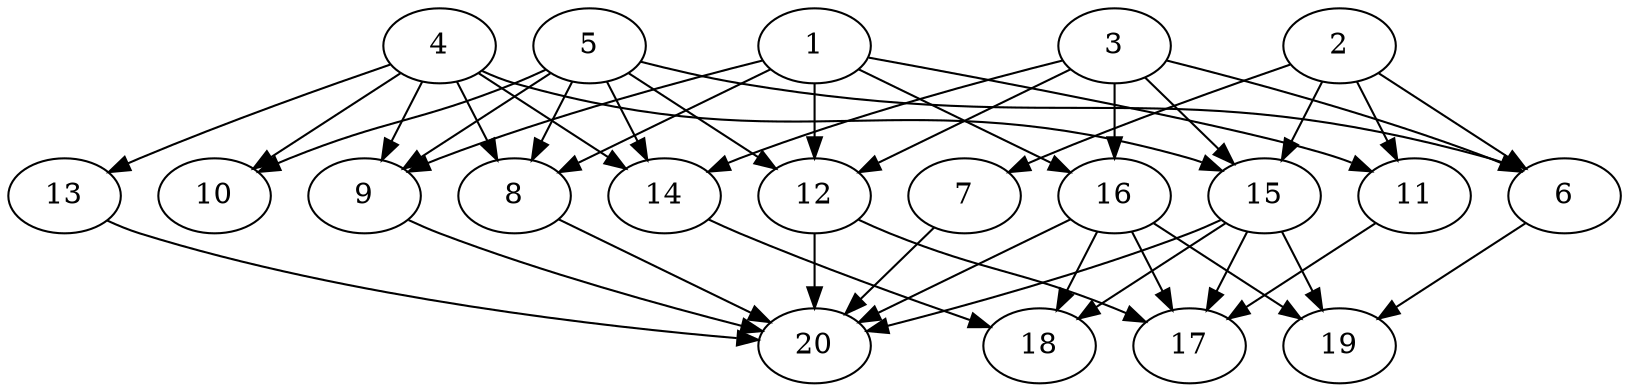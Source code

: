 // DAG automatically generated by daggen at Tue Jul 23 14:29:40 2019
// ./daggen --dot -n 20 --ccr 0.3 --fat 0.7 --regular 0.5 --density 0.7 --mindata 5242880 --maxdata 52428800 
digraph G {
  1 [size="103164587", alpha="0.01", expect_size="30949376"] 
  1 -> 8 [size ="30949376"]
  1 -> 9 [size ="30949376"]
  1 -> 11 [size ="30949376"]
  1 -> 12 [size ="30949376"]
  1 -> 16 [size ="30949376"]
  2 [size="113674240", alpha="0.18", expect_size="34102272"] 
  2 -> 6 [size ="34102272"]
  2 -> 7 [size ="34102272"]
  2 -> 11 [size ="34102272"]
  2 -> 15 [size ="34102272"]
  3 [size="90760533", alpha="0.14", expect_size="27228160"] 
  3 -> 6 [size ="27228160"]
  3 -> 12 [size ="27228160"]
  3 -> 14 [size ="27228160"]
  3 -> 15 [size ="27228160"]
  3 -> 16 [size ="27228160"]
  4 [size="166809600", alpha="0.18", expect_size="50042880"] 
  4 -> 8 [size ="50042880"]
  4 -> 9 [size ="50042880"]
  4 -> 10 [size ="50042880"]
  4 -> 13 [size ="50042880"]
  4 -> 14 [size ="50042880"]
  4 -> 15 [size ="50042880"]
  5 [size="37314560", alpha="0.11", expect_size="11194368"] 
  5 -> 6 [size ="11194368"]
  5 -> 8 [size ="11194368"]
  5 -> 9 [size ="11194368"]
  5 -> 10 [size ="11194368"]
  5 -> 12 [size ="11194368"]
  5 -> 14 [size ="11194368"]
  6 [size="88917333", alpha="0.15", expect_size="26675200"] 
  6 -> 19 [size ="26675200"]
  7 [size="61071360", alpha="0.16", expect_size="18321408"] 
  7 -> 20 [size ="18321408"]
  8 [size="49872213", alpha="0.16", expect_size="14961664"] 
  8 -> 20 [size ="14961664"]
  9 [size="18766507", alpha="0.06", expect_size="5629952"] 
  9 -> 20 [size ="5629952"]
  10 [size="104202240", alpha="0.04", expect_size="31260672"] 
  11 [size="49749333", alpha="0.16", expect_size="14924800"] 
  11 -> 17 [size ="14924800"]
  12 [size="58173440", alpha="0.09", expect_size="17452032"] 
  12 -> 17 [size ="17452032"]
  12 -> 20 [size ="17452032"]
  13 [size="40963413", alpha="0.16", expect_size="12289024"] 
  13 -> 20 [size ="12289024"]
  14 [size="151050240", alpha="0.13", expect_size="45315072"] 
  14 -> 18 [size ="45315072"]
  15 [size="135758507", alpha="0.18", expect_size="40727552"] 
  15 -> 17 [size ="40727552"]
  15 -> 18 [size ="40727552"]
  15 -> 19 [size ="40727552"]
  15 -> 20 [size ="40727552"]
  16 [size="61378560", alpha="0.10", expect_size="18413568"] 
  16 -> 17 [size ="18413568"]
  16 -> 18 [size ="18413568"]
  16 -> 19 [size ="18413568"]
  16 -> 20 [size ="18413568"]
  17 [size="21688320", alpha="0.08", expect_size="6506496"] 
  18 [size="150258347", alpha="0.03", expect_size="45077504"] 
  19 [size="120756907", alpha="0.07", expect_size="36227072"] 
  20 [size="169058987", alpha="0.15", expect_size="50717696"] 
}
